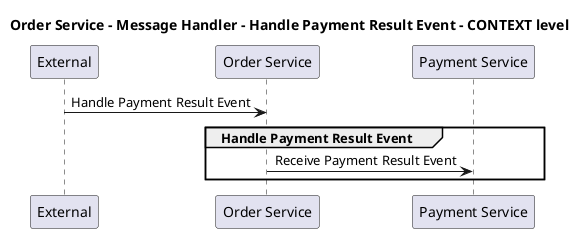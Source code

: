@startuml

title Order Service - Message Handler - Handle Payment Result Event - CONTEXT level

participant "External" as C4InterFlow.SoftwareSystems.ExternalSystem
participant "Order Service" as ECommercePlatform.SoftwareSystems.OrderService
participant "Payment Service" as ECommercePlatform.SoftwareSystems.PaymentService

C4InterFlow.SoftwareSystems.ExternalSystem -> ECommercePlatform.SoftwareSystems.OrderService : Handle Payment Result Event
group Handle Payment Result Event
ECommercePlatform.SoftwareSystems.OrderService -> ECommercePlatform.SoftwareSystems.PaymentService : Receive Payment Result Event
end


@enduml
